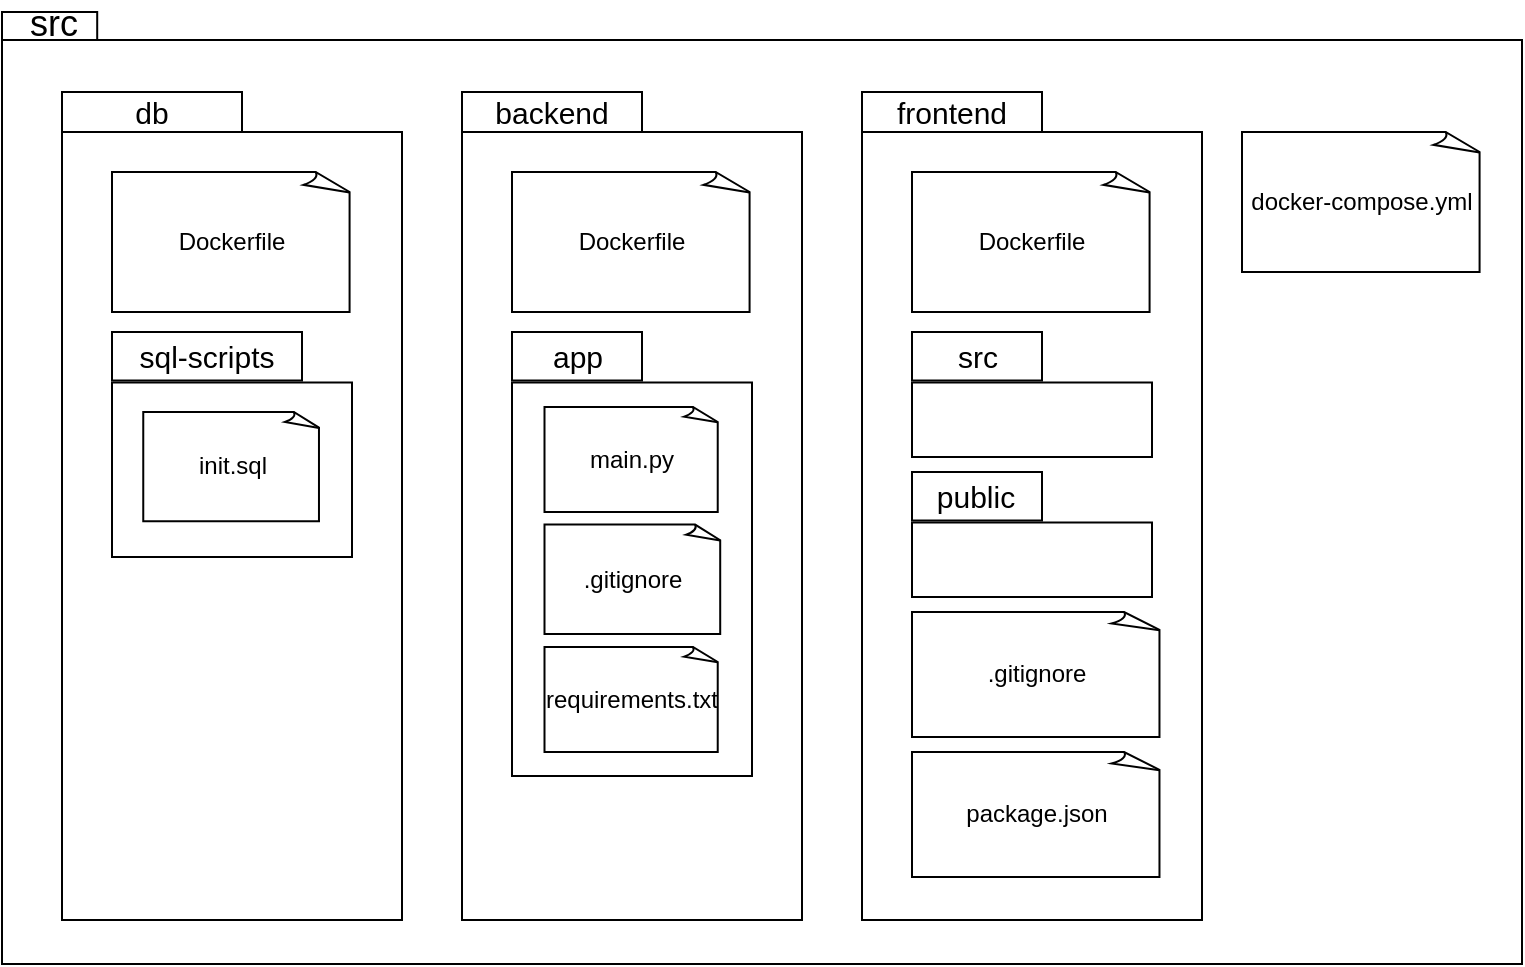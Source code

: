 <mxfile version="21.7.1" type="device">
  <diagram name="Página-1" id="CUiqIOyN3c0M99_p4uoG">
    <mxGraphModel dx="1049" dy="568" grid="1" gridSize="10" guides="1" tooltips="1" connect="1" arrows="1" fold="1" page="1" pageScale="1" pageWidth="827" pageHeight="1169" math="0" shadow="0">
      <root>
        <mxCell id="0" />
        <mxCell id="1" parent="0" />
        <mxCell id="QQvizp8mgNF_2mnfgHYH-44" value="" style="shape=folder;fontStyle=1;spacingTop=10;tabWidth=40;tabHeight=14;tabPosition=left;html=1;whiteSpace=wrap;" vertex="1" parent="1">
          <mxGeometry x="40" y="40" width="760" height="476" as="geometry" />
        </mxCell>
        <mxCell id="QQvizp8mgNF_2mnfgHYH-46" value="src" style="text;html=1;strokeColor=none;fillColor=none;align=center;verticalAlign=middle;whiteSpace=wrap;rounded=0;fontSize=18;" vertex="1" parent="1">
          <mxGeometry x="41" y="36" width="50" height="19" as="geometry" />
        </mxCell>
        <mxCell id="QQvizp8mgNF_2mnfgHYH-69" value="" style="group" vertex="1" connectable="0" parent="1">
          <mxGeometry x="70" y="80" width="170" height="414" as="geometry" />
        </mxCell>
        <mxCell id="QQvizp8mgNF_2mnfgHYH-68" value="" style="rounded=0;whiteSpace=wrap;html=1;" vertex="1" parent="QQvizp8mgNF_2mnfgHYH-69">
          <mxGeometry width="90" height="20" as="geometry" />
        </mxCell>
        <mxCell id="QQvizp8mgNF_2mnfgHYH-77" value="" style="group" vertex="1" connectable="0" parent="QQvizp8mgNF_2mnfgHYH-69">
          <mxGeometry y="2.5" width="170" height="411.5" as="geometry" />
        </mxCell>
        <mxCell id="QQvizp8mgNF_2mnfgHYH-66" value="" style="rounded=0;whiteSpace=wrap;html=1;" vertex="1" parent="QQvizp8mgNF_2mnfgHYH-77">
          <mxGeometry y="17.5" width="170" height="394" as="geometry" />
        </mxCell>
        <mxCell id="QQvizp8mgNF_2mnfgHYH-76" value="db" style="text;html=1;strokeColor=none;fillColor=none;align=center;verticalAlign=middle;whiteSpace=wrap;rounded=0;fontSize=15;" vertex="1" parent="QQvizp8mgNF_2mnfgHYH-77">
          <mxGeometry x="15" width="60" height="15" as="geometry" />
        </mxCell>
        <mxCell id="QQvizp8mgNF_2mnfgHYH-117" value="Dockerfile" style="whiteSpace=wrap;html=1;shape=mxgraph.basic.document" vertex="1" parent="QQvizp8mgNF_2mnfgHYH-77">
          <mxGeometry x="25" y="37.5" width="120" height="70" as="geometry" />
        </mxCell>
        <mxCell id="QQvizp8mgNF_2mnfgHYH-118" value="" style="rounded=0;whiteSpace=wrap;html=1;" vertex="1" parent="QQvizp8mgNF_2mnfgHYH-77">
          <mxGeometry x="25" y="142.75" width="120" height="87.25" as="geometry" />
        </mxCell>
        <mxCell id="QQvizp8mgNF_2mnfgHYH-119" value="" style="rounded=0;whiteSpace=wrap;html=1;" vertex="1" parent="QQvizp8mgNF_2mnfgHYH-77">
          <mxGeometry x="25" y="117.5" width="95" height="24.25" as="geometry" />
        </mxCell>
        <mxCell id="QQvizp8mgNF_2mnfgHYH-120" value="sql-scripts" style="text;html=1;strokeColor=none;fillColor=none;align=center;verticalAlign=middle;whiteSpace=wrap;rounded=0;fontSize=15;" vertex="1" parent="QQvizp8mgNF_2mnfgHYH-77">
          <mxGeometry x="26.25" y="122.12" width="92.5" height="15" as="geometry" />
        </mxCell>
        <mxCell id="QQvizp8mgNF_2mnfgHYH-131" value="init.sql" style="whiteSpace=wrap;html=1;shape=mxgraph.basic.document" vertex="1" parent="QQvizp8mgNF_2mnfgHYH-77">
          <mxGeometry x="40.63" y="157.5" width="88.75" height="54.63" as="geometry" />
        </mxCell>
        <mxCell id="QQvizp8mgNF_2mnfgHYH-83" value="" style="group;fontSize=15;" vertex="1" connectable="0" parent="1">
          <mxGeometry x="470" y="80" width="170" height="414" as="geometry" />
        </mxCell>
        <mxCell id="QQvizp8mgNF_2mnfgHYH-84" value="" style="rounded=0;whiteSpace=wrap;html=1;" vertex="1" parent="QQvizp8mgNF_2mnfgHYH-83">
          <mxGeometry width="90" height="20" as="geometry" />
        </mxCell>
        <mxCell id="QQvizp8mgNF_2mnfgHYH-85" value="" style="group" vertex="1" connectable="0" parent="QQvizp8mgNF_2mnfgHYH-83">
          <mxGeometry y="2.5" width="170" height="411.5" as="geometry" />
        </mxCell>
        <mxCell id="QQvizp8mgNF_2mnfgHYH-86" value="" style="rounded=0;whiteSpace=wrap;html=1;" vertex="1" parent="QQvizp8mgNF_2mnfgHYH-85">
          <mxGeometry y="17.5" width="170" height="394" as="geometry" />
        </mxCell>
        <mxCell id="QQvizp8mgNF_2mnfgHYH-87" value="frontend" style="text;html=1;strokeColor=none;fillColor=none;align=center;verticalAlign=middle;whiteSpace=wrap;rounded=0;fontSize=15;" vertex="1" parent="QQvizp8mgNF_2mnfgHYH-85">
          <mxGeometry x="15" width="60" height="15" as="geometry" />
        </mxCell>
        <mxCell id="QQvizp8mgNF_2mnfgHYH-133" value="" style="rounded=0;whiteSpace=wrap;html=1;" vertex="1" parent="QQvizp8mgNF_2mnfgHYH-85">
          <mxGeometry x="25" y="142.75" width="120" height="37.25" as="geometry" />
        </mxCell>
        <mxCell id="QQvizp8mgNF_2mnfgHYH-134" value="" style="rounded=0;whiteSpace=wrap;html=1;" vertex="1" parent="QQvizp8mgNF_2mnfgHYH-85">
          <mxGeometry x="25" y="117.5" width="65" height="24.25" as="geometry" />
        </mxCell>
        <mxCell id="QQvizp8mgNF_2mnfgHYH-135" value="Dockerfile" style="whiteSpace=wrap;html=1;shape=mxgraph.basic.document" vertex="1" parent="QQvizp8mgNF_2mnfgHYH-85">
          <mxGeometry x="25" y="37.5" width="120" height="70" as="geometry" />
        </mxCell>
        <mxCell id="QQvizp8mgNF_2mnfgHYH-136" value="src" style="text;html=1;strokeColor=none;fillColor=none;align=center;verticalAlign=middle;whiteSpace=wrap;rounded=0;fontSize=15;" vertex="1" parent="QQvizp8mgNF_2mnfgHYH-85">
          <mxGeometry x="43.75" y="122.13" width="27.5" height="15" as="geometry" />
        </mxCell>
        <mxCell id="QQvizp8mgNF_2mnfgHYH-137" value="" style="rounded=0;whiteSpace=wrap;html=1;" vertex="1" parent="QQvizp8mgNF_2mnfgHYH-85">
          <mxGeometry x="25" y="212.75" width="120" height="37.25" as="geometry" />
        </mxCell>
        <mxCell id="QQvizp8mgNF_2mnfgHYH-138" value="" style="rounded=0;whiteSpace=wrap;html=1;" vertex="1" parent="QQvizp8mgNF_2mnfgHYH-85">
          <mxGeometry x="25" y="187.5" width="65" height="24.25" as="geometry" />
        </mxCell>
        <mxCell id="QQvizp8mgNF_2mnfgHYH-139" value="public" style="text;html=1;strokeColor=none;fillColor=none;align=center;verticalAlign=middle;whiteSpace=wrap;rounded=0;fontSize=15;" vertex="1" parent="QQvizp8mgNF_2mnfgHYH-85">
          <mxGeometry x="34.38" y="192.12" width="46.25" height="15" as="geometry" />
        </mxCell>
        <mxCell id="QQvizp8mgNF_2mnfgHYH-140" value=".gitignore" style="whiteSpace=wrap;html=1;shape=mxgraph.basic.document" vertex="1" parent="QQvizp8mgNF_2mnfgHYH-85">
          <mxGeometry x="25" y="257.5" width="125" height="62.5" as="geometry" />
        </mxCell>
        <mxCell id="QQvizp8mgNF_2mnfgHYH-141" value="package.json" style="whiteSpace=wrap;html=1;shape=mxgraph.basic.document" vertex="1" parent="QQvizp8mgNF_2mnfgHYH-85">
          <mxGeometry x="25" y="327.5" width="125" height="62.5" as="geometry" />
        </mxCell>
        <mxCell id="QQvizp8mgNF_2mnfgHYH-88" value="docker-compose.yml" style="whiteSpace=wrap;html=1;shape=mxgraph.basic.document" vertex="1" parent="1">
          <mxGeometry x="660" y="100" width="120" height="70" as="geometry" />
        </mxCell>
        <mxCell id="QQvizp8mgNF_2mnfgHYH-79" value="" style="rounded=0;whiteSpace=wrap;html=1;" vertex="1" parent="1">
          <mxGeometry x="270" y="80" width="90" height="20" as="geometry" />
        </mxCell>
        <mxCell id="QQvizp8mgNF_2mnfgHYH-80" value="" style="group" vertex="1" connectable="0" parent="1">
          <mxGeometry x="270" y="82.5" width="170" height="411.5" as="geometry" />
        </mxCell>
        <mxCell id="QQvizp8mgNF_2mnfgHYH-81" value="" style="rounded=0;whiteSpace=wrap;html=1;" vertex="1" parent="QQvizp8mgNF_2mnfgHYH-80">
          <mxGeometry y="17.5" width="170" height="394" as="geometry" />
        </mxCell>
        <mxCell id="QQvizp8mgNF_2mnfgHYH-82" value="backend" style="text;html=1;strokeColor=none;fillColor=none;align=center;verticalAlign=middle;whiteSpace=wrap;rounded=0;fontSize=15;" vertex="1" parent="QQvizp8mgNF_2mnfgHYH-80">
          <mxGeometry x="15" width="60" height="15" as="geometry" />
        </mxCell>
        <mxCell id="QQvizp8mgNF_2mnfgHYH-89" value="Dockerfile" style="whiteSpace=wrap;html=1;shape=mxgraph.basic.document" vertex="1" parent="QQvizp8mgNF_2mnfgHYH-80">
          <mxGeometry x="25" y="37.5" width="120" height="70" as="geometry" />
        </mxCell>
        <mxCell id="QQvizp8mgNF_2mnfgHYH-95" value="" style="rounded=0;whiteSpace=wrap;html=1;" vertex="1" parent="QQvizp8mgNF_2mnfgHYH-80">
          <mxGeometry x="25" y="142.75" width="120" height="196.75" as="geometry" />
        </mxCell>
        <mxCell id="QQvizp8mgNF_2mnfgHYH-103" value="" style="rounded=0;whiteSpace=wrap;html=1;" vertex="1" parent="QQvizp8mgNF_2mnfgHYH-80">
          <mxGeometry x="25" y="117.5" width="65" height="24.25" as="geometry" />
        </mxCell>
        <mxCell id="QQvizp8mgNF_2mnfgHYH-104" value="app" style="text;html=1;strokeColor=none;fillColor=none;align=center;verticalAlign=middle;whiteSpace=wrap;rounded=0;fontSize=15;" vertex="1" parent="QQvizp8mgNF_2mnfgHYH-80">
          <mxGeometry x="27.5" y="122.12" width="60" height="15" as="geometry" />
        </mxCell>
        <mxCell id="QQvizp8mgNF_2mnfgHYH-105" value="main.py" style="whiteSpace=wrap;html=1;shape=mxgraph.basic.document" vertex="1" parent="QQvizp8mgNF_2mnfgHYH-80">
          <mxGeometry x="41.25" y="155" width="87.5" height="52.5" as="geometry" />
        </mxCell>
        <mxCell id="QQvizp8mgNF_2mnfgHYH-106" value=".gitignore" style="whiteSpace=wrap;html=1;shape=mxgraph.basic.document" vertex="1" parent="QQvizp8mgNF_2mnfgHYH-80">
          <mxGeometry x="41.25" y="213.81" width="88.75" height="54.63" as="geometry" />
        </mxCell>
        <mxCell id="QQvizp8mgNF_2mnfgHYH-116" value="requirements.txt" style="whiteSpace=wrap;html=1;shape=mxgraph.basic.document" vertex="1" parent="QQvizp8mgNF_2mnfgHYH-80">
          <mxGeometry x="41.25" y="275" width="87.5" height="52.5" as="geometry" />
        </mxCell>
      </root>
    </mxGraphModel>
  </diagram>
</mxfile>
